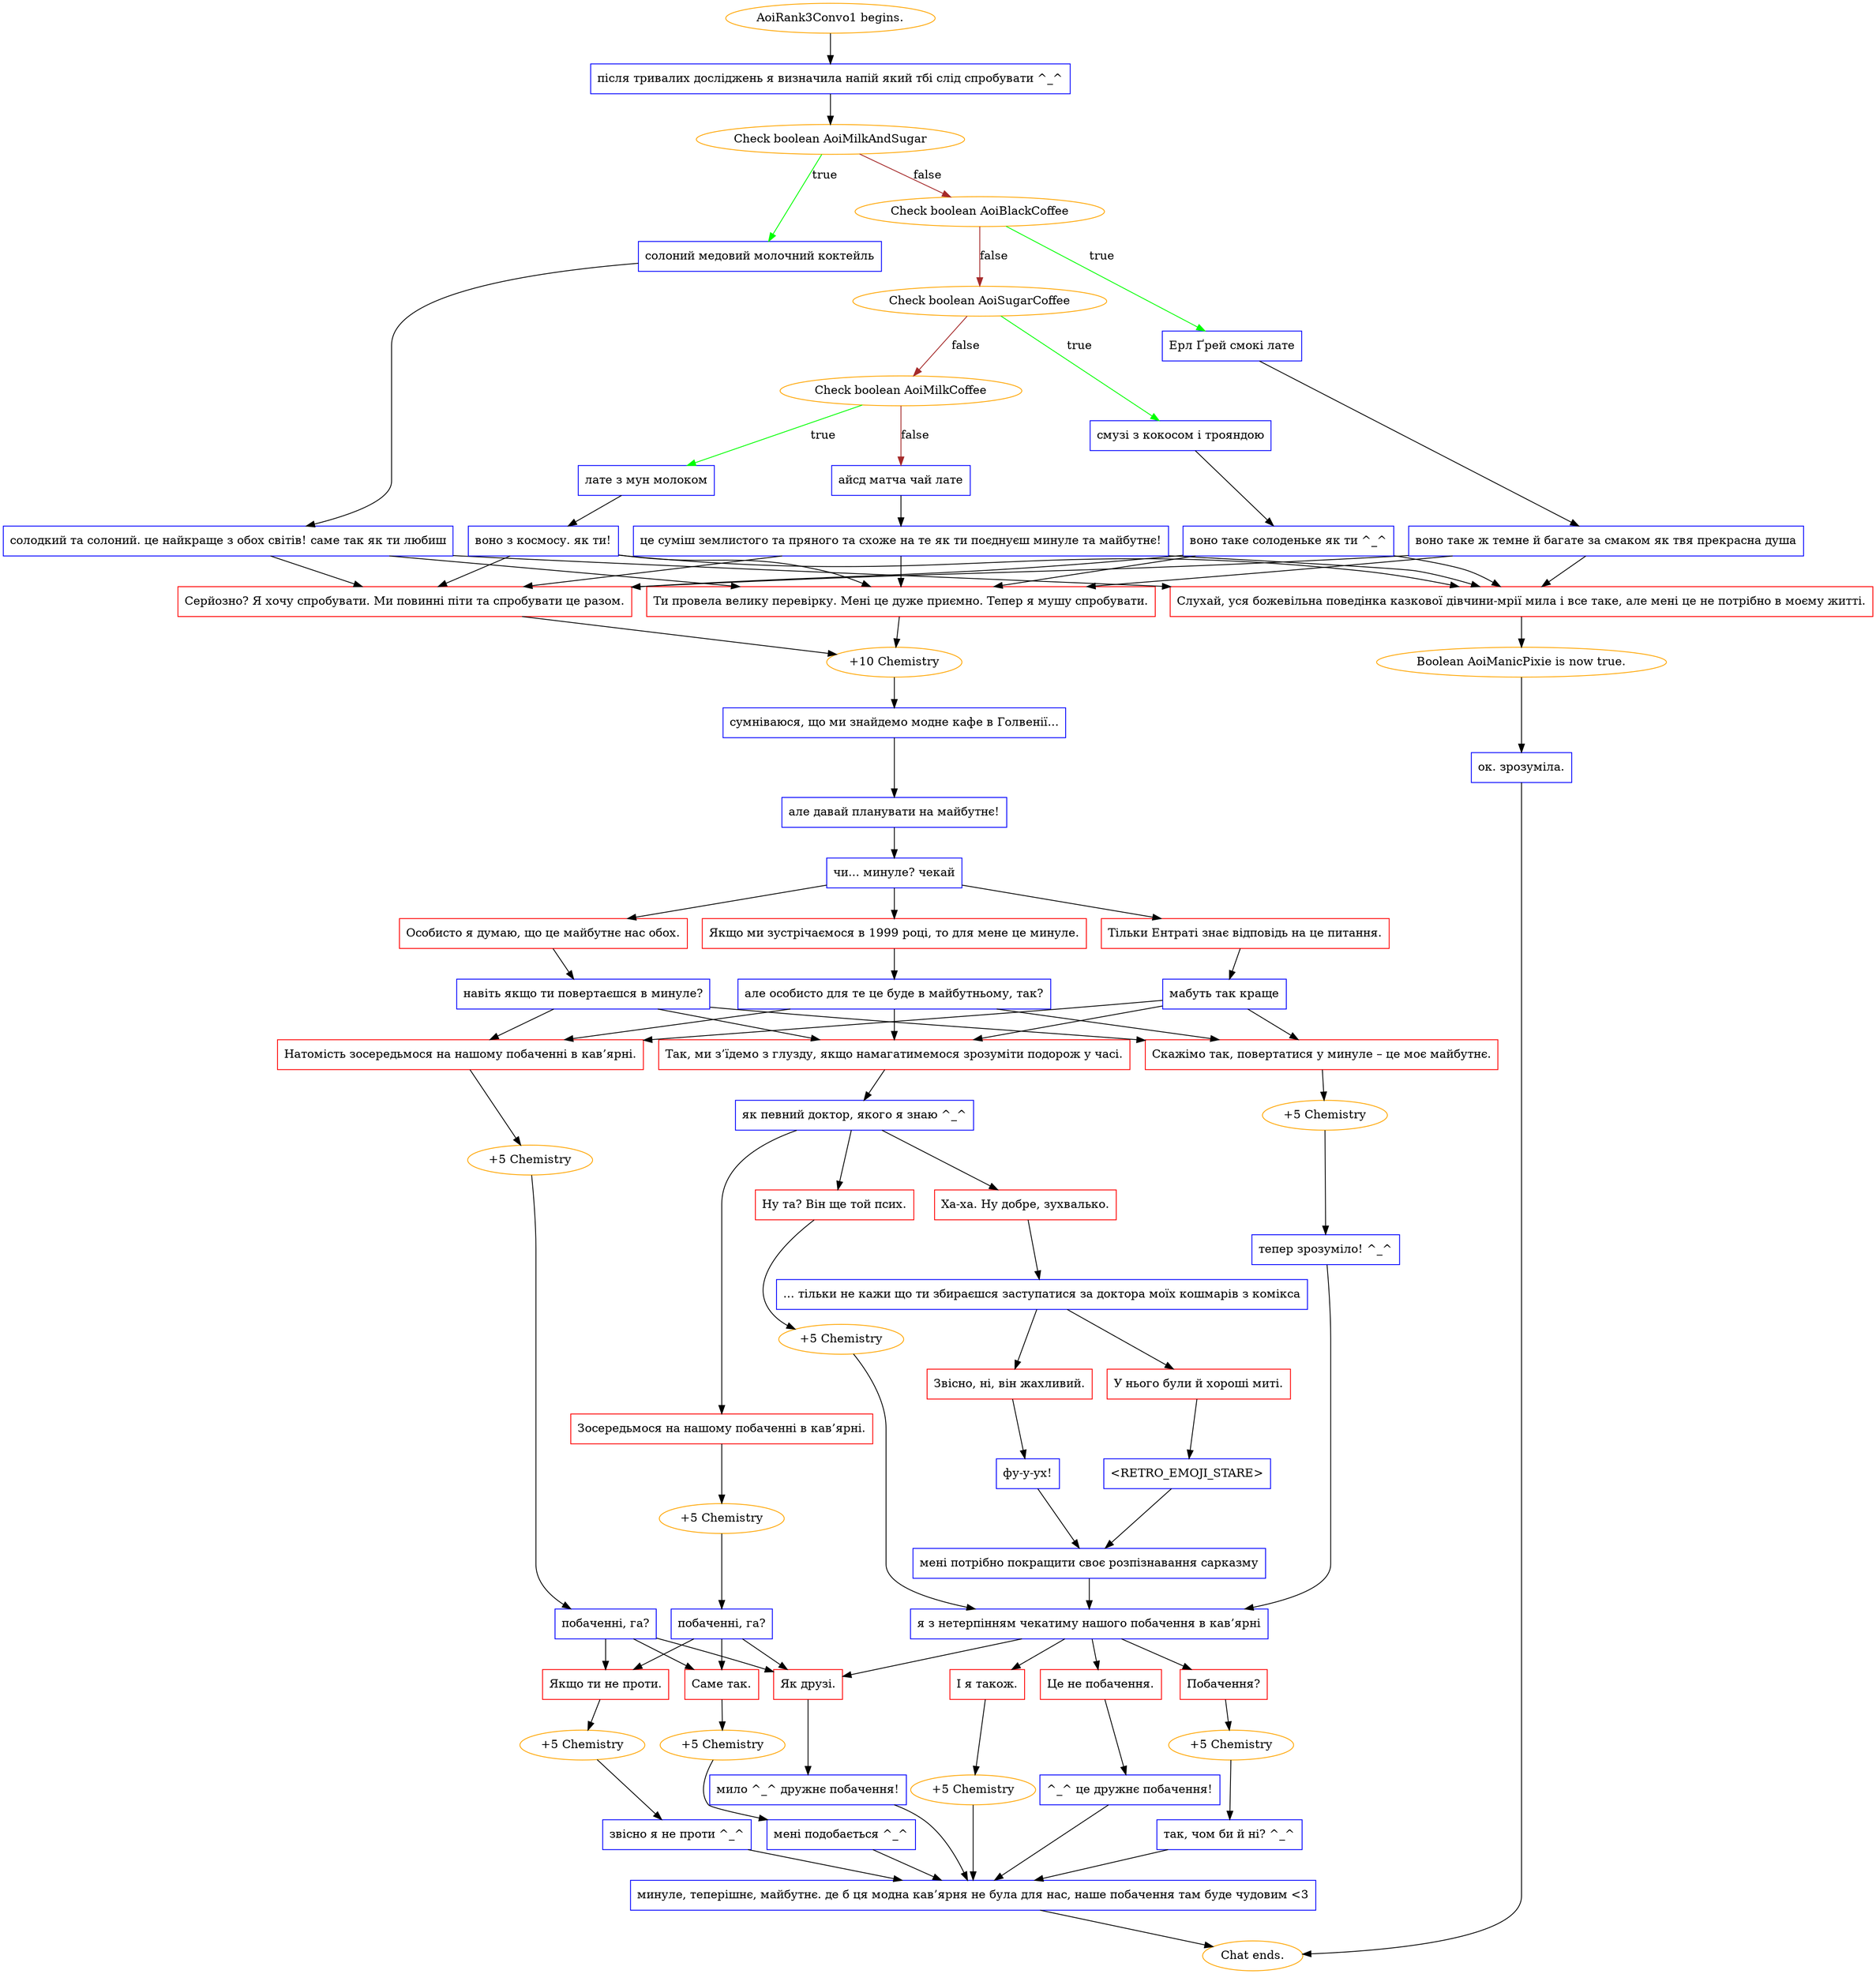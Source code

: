 digraph {
	"AoiRank3Convo1 begins." [color=orange];
		"AoiRank3Convo1 begins." -> j112741865;
	j112741865 [label="після тривалих досліджень я визначила напій який тбі слід спробувати ^_^",shape=box,color=blue];
		j112741865 -> j2832275836;
	j2832275836 [label="Check boolean AoiMilkAndSugar",color=orange];
		j2832275836 -> j3331308606 [label=true,color=green];
		j2832275836 -> j2244232038 [label=false,color=brown];
	j3331308606 [label="солоний медовий молочний коктейль",shape=box,color=blue];
		j3331308606 -> j1456186185;
	j2244232038 [label="Check boolean AoiBlackCoffee",color=orange];
		j2244232038 -> j3462781257 [label=true,color=green];
		j2244232038 -> j358257648 [label=false,color=brown];
	j1456186185 [label="солодкий та солоний. це найкраще з обох світів! саме так як ти любиш",shape=box,color=blue];
		j1456186185 -> j1136438703;
		j1456186185 -> j1848660689;
		j1456186185 -> j2125484083;
	j3462781257 [label="Ерл Ґрей смокі лате",shape=box,color=blue];
		j3462781257 -> j3491367122;
	j358257648 [label="Check boolean AoiSugarCoffee",color=orange];
		j358257648 -> j1131696969 [label=true,color=green];
		j358257648 -> j443038053 [label=false,color=brown];
	j1136438703 [label="Ти провела велику перевірку. Мені це дуже приємно. Тепер я мушу спробувати.",shape=box,color=red];
		j1136438703 -> j2178727204;
	j1848660689 [label="Серйозно? Я хочу спробувати. Ми повинні піти та спробувати це разом.",shape=box,color=red];
		j1848660689 -> j2178727204;
	j2125484083 [label="Слухай, уся божевільна поведінка казкової дівчини-мрії мила і все таке, але мені це не потрібно в моєму житті.",shape=box,color=red];
		j2125484083 -> j2035901168;
	j3491367122 [label="воно таке ж темне й багате за смаком як твя прекрасна душа",shape=box,color=blue];
		j3491367122 -> j1136438703;
		j3491367122 -> j1848660689;
		j3491367122 -> j2125484083;
	j1131696969 [label="смузі з кокосом і трояндою",shape=box,color=blue];
		j1131696969 -> j2295330785;
	j443038053 [label="Check boolean AoiMilkCoffee",color=orange];
		j443038053 -> j333405472 [label=true,color=green];
		j443038053 -> j991511037 [label=false,color=brown];
	j2178727204 [label="+10 Chemistry",color=orange];
		j2178727204 -> j4257655443;
	j2035901168 [label="Boolean AoiManicPixie is now true.",color=orange];
		j2035901168 -> j2737158234;
	j2295330785 [label="воно таке солоденьке як ти ^_^",shape=box,color=blue];
		j2295330785 -> j1136438703;
		j2295330785 -> j1848660689;
		j2295330785 -> j2125484083;
	j333405472 [label="лате з мун молоком",shape=box,color=blue];
		j333405472 -> j3505759548;
	j991511037 [label="айсд матча чай лате",shape=box,color=blue];
		j991511037 -> j3098649140;
	j4257655443 [label="сумніваюся, що ми знайдемо модне кафе в Голвенії...",shape=box,color=blue];
		j4257655443 -> j440869026;
	j2737158234 [label="ок. зрозуміла.",shape=box,color=blue];
		j2737158234 -> "Chat ends.";
	j3505759548 [label="воно з космосу. як ти!",shape=box,color=blue];
		j3505759548 -> j1136438703;
		j3505759548 -> j1848660689;
		j3505759548 -> j2125484083;
	j3098649140 [label="це суміш землистого та пряного та схоже на те як ти поєднуєш минуле та майбутнє!",shape=box,color=blue];
		j3098649140 -> j1136438703;
		j3098649140 -> j1848660689;
		j3098649140 -> j2125484083;
	j440869026 [label="але давай планувати на майбутнє!",shape=box,color=blue];
		j440869026 -> j1626095766;
	"Chat ends." [color=orange];
	j1626095766 [label="чи... минуле? чекай",shape=box,color=blue];
		j1626095766 -> j2530062484;
		j1626095766 -> j1526681878;
		j1626095766 -> j1558061349;
	j2530062484 [label="Якщо ми зустрічаємося в 1999 році, то для мене це минуле.",shape=box,color=red];
		j2530062484 -> j3675420841;
	j1526681878 [label="Особисто я думаю, що це майбутнє нас обох.",shape=box,color=red];
		j1526681878 -> j1586134637;
	j1558061349 [label="Тільки Ентраті знає відповідь на це питання.",shape=box,color=red];
		j1558061349 -> j2128993301;
	j3675420841 [label="але особисто для те це буде в майбутньому, так?",shape=box,color=blue];
		j3675420841 -> j228298495;
		j3675420841 -> j747647124;
		j3675420841 -> j2277089936;
	j1586134637 [label="навіть якщо ти повертаєшся в минуле?",shape=box,color=blue];
		j1586134637 -> j228298495;
		j1586134637 -> j747647124;
		j1586134637 -> j2277089936;
	j2128993301 [label="мабуть так краще",shape=box,color=blue];
		j2128993301 -> j228298495;
		j2128993301 -> j747647124;
		j2128993301 -> j2277089936;
	j228298495 [label="Так, ми з’їдемо з глузду, якщо намагатимемося зрозуміти подорож у часі.",shape=box,color=red];
		j228298495 -> j2142397093;
	j747647124 [label="Скажімо так, повертатися у минуле – це моє майбутнє.",shape=box,color=red];
		j747647124 -> j1915640012;
	j2277089936 [label="Натомість зосередьмося на нашому побаченні в кав’ярні.",shape=box,color=red];
		j2277089936 -> j2092827903;
	j2142397093 [label="як певний доктор, якого я знаю ^_^",shape=box,color=blue];
		j2142397093 -> j13071192;
		j2142397093 -> j2113033779;
		j2142397093 -> j2093480583;
	j1915640012 [label="+5 Chemistry",color=orange];
		j1915640012 -> j2800028323;
	j2092827903 [label="+5 Chemistry",color=orange];
		j2092827903 -> j2409475255;
	j13071192 [label="Зосередьмося на нашому побаченні в кав’ярні.",shape=box,color=red];
		j13071192 -> j1046359932;
	j2113033779 [label="Ха-ха. Ну добре, зухвалько.",shape=box,color=red];
		j2113033779 -> j3197177717;
	j2093480583 [label="Ну та? Він ще той псих.",shape=box,color=red];
		j2093480583 -> j1355842484;
	j2800028323 [label="тепер зрозуміло! ^_^",shape=box,color=blue];
		j2800028323 -> j302522152;
	j2409475255 [label="побаченні, га?",shape=box,color=blue];
		j2409475255 -> j4244270746;
		j2409475255 -> j3778641551;
		j2409475255 -> j2502329957;
	j1046359932 [label="+5 Chemistry",color=orange];
		j1046359932 -> j570508573;
	j3197177717 [label="... тільки не кажи що ти збираєшся заступатися за доктора моїх кошмарів з комікса",shape=box,color=blue];
		j3197177717 -> j3686040148;
		j3197177717 -> j683229076;
	j1355842484 [label="+5 Chemistry",color=orange];
		j1355842484 -> j302522152;
	j302522152 [label="я з нетерпінням чекатиму нашого побачення в кав’ярні",shape=box,color=blue];
		j302522152 -> j1330778713;
		j302522152 -> j2542296007;
		j302522152 -> j1107096580;
		j302522152 -> j3778641551;
	j4244270746 [label="Саме так.",shape=box,color=red];
		j4244270746 -> j1779349095;
	j3778641551 [label="Як друзі.",shape=box,color=red];
		j3778641551 -> j3787549031;
	j2502329957 [label="Якщо ти не проти.",shape=box,color=red];
		j2502329957 -> j3949243695;
	j570508573 [label="побаченні, га?",shape=box,color=blue];
		j570508573 -> j4244270746;
		j570508573 -> j3778641551;
		j570508573 -> j2502329957;
	j3686040148 [label="У нього були й хороші миті.",shape=box,color=red];
		j3686040148 -> j3512799977;
	j683229076 [label="Звісно, ні, він жахливий.",shape=box,color=red];
		j683229076 -> j3625476844;
	j1330778713 [label="І я також.",shape=box,color=red];
		j1330778713 -> j13148064;
	j2542296007 [label="Побачення?",shape=box,color=red];
		j2542296007 -> j1425616514;
	j1107096580 [label="Це не побачення.",shape=box,color=red];
		j1107096580 -> j1824627124;
	j1779349095 [label="+5 Chemistry",color=orange];
		j1779349095 -> j2061902871;
	j3787549031 [label="мило ^_^ дружнє побачення!",shape=box,color=blue];
		j3787549031 -> j961746964;
	j3949243695 [label="+5 Chemistry",color=orange];
		j3949243695 -> j2988865816;
	j3512799977 [label="<RETRO_EMOJI_STARE>",shape=box,color=blue];
		j3512799977 -> j1162891943;
	j3625476844 [label="фу-у-ух!",shape=box,color=blue];
		j3625476844 -> j1162891943;
	j13148064 [label="+5 Chemistry",color=orange];
		j13148064 -> j961746964;
	j1425616514 [label="+5 Chemistry",color=orange];
		j1425616514 -> j661549975;
	j1824627124 [label="^_^ це дружнє побачення!",shape=box,color=blue];
		j1824627124 -> j961746964;
	j2061902871 [label="мені подобається ^_^",shape=box,color=blue];
		j2061902871 -> j961746964;
	j961746964 [label="минуле, теперішнє, майбутнє. де б ця модна кав’ярня не була для нас, наше побачення там буде чудовим <3",shape=box,color=blue];
		j961746964 -> "Chat ends.";
	j2988865816 [label="звісно я не проти ^_^",shape=box,color=blue];
		j2988865816 -> j961746964;
	j1162891943 [label="мені потрібно покращити своє розпізнавання сарказму",shape=box,color=blue];
		j1162891943 -> j302522152;
	j661549975 [label="так, чом би й ні? ^_^",shape=box,color=blue];
		j661549975 -> j961746964;
}